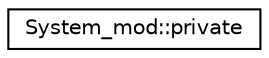 digraph "Graphical Class Hierarchy"
{
 // LATEX_PDF_SIZE
  edge [fontname="Helvetica",fontsize="10",labelfontname="Helvetica",labelfontsize="10"];
  node [fontname="Helvetica",fontsize="10",shape=record];
  rankdir="LR";
  Node0 [label="System_mod::private",height=0.2,width=0.4,color="black", fillcolor="white", style="filled",URL="$structSystem__mod_1_1private.html",tooltip="The Shell name type."];
}
